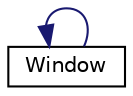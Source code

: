 digraph "Graphical Class Hierarchy"
{
  edge [fontname="Helvetica",fontsize="10",labelfontname="Helvetica",labelfontsize="10"];
  node [fontname="Helvetica",fontsize="10",shape=record];
  rankdir="LR";
  Node0 [label="QWidget",height=0.2,width=0.4,color="grey75", fillcolor="white", style="filled"];
  Node0 -> Node0 [dir="back",color="midnightblue",fontsize="10",style="solid",fontname="Helvetica"];
  Node0 [label="Window",height=0.2,width=0.4,color="black", fillcolor="white", style="filled",URL="$classWindow.html"];
}
